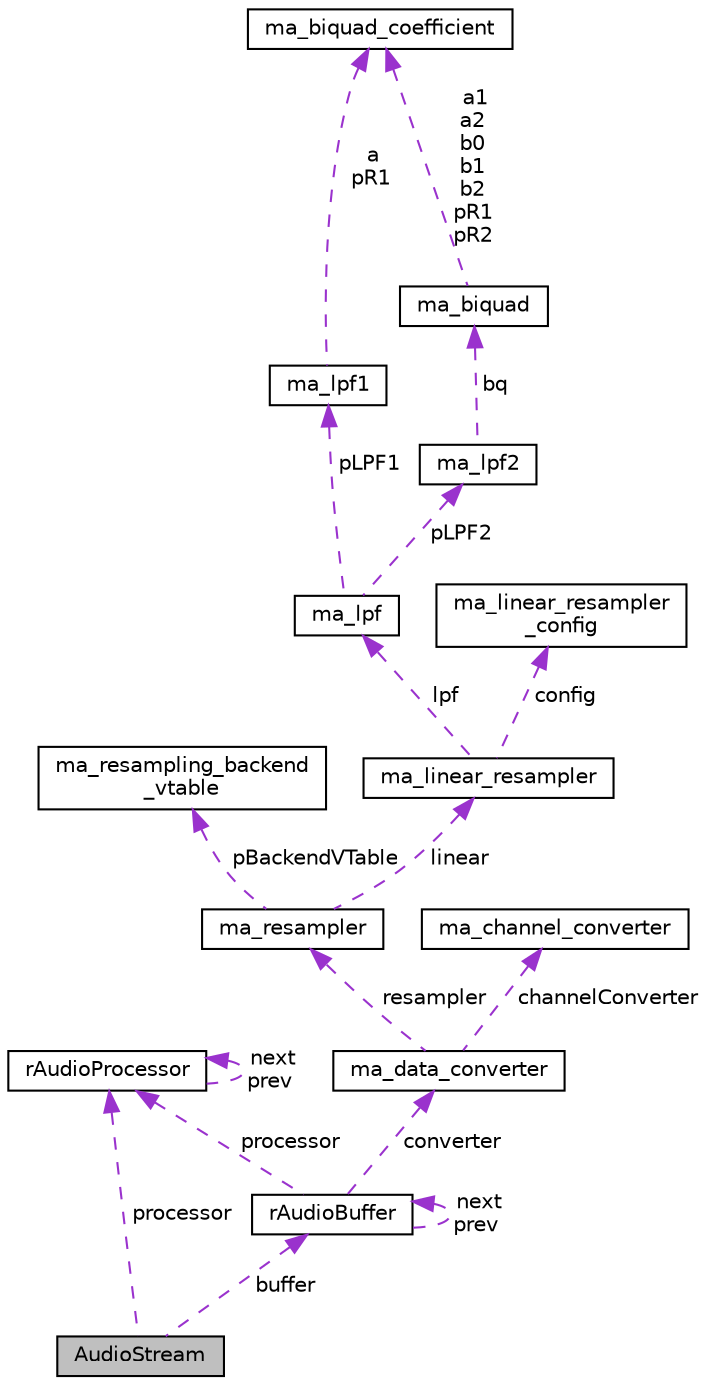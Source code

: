 digraph "AudioStream"
{
 // LATEX_PDF_SIZE
  edge [fontname="Helvetica",fontsize="10",labelfontname="Helvetica",labelfontsize="10"];
  node [fontname="Helvetica",fontsize="10",shape=record];
  Node1 [label="AudioStream",height=0.2,width=0.4,color="black", fillcolor="grey75", style="filled", fontcolor="black",tooltip=" "];
  Node2 -> Node1 [dir="back",color="darkorchid3",fontsize="10",style="dashed",label=" processor" ,fontname="Helvetica"];
  Node2 [label="rAudioProcessor",height=0.2,width=0.4,color="black", fillcolor="white", style="filled",URL="$structrAudioProcessor.html",tooltip=" "];
  Node2 -> Node2 [dir="back",color="darkorchid3",fontsize="10",style="dashed",label=" next\nprev" ,fontname="Helvetica"];
  Node3 -> Node1 [dir="back",color="darkorchid3",fontsize="10",style="dashed",label=" buffer" ,fontname="Helvetica"];
  Node3 [label="rAudioBuffer",height=0.2,width=0.4,color="black", fillcolor="white", style="filled",URL="$structrAudioBuffer.html",tooltip=" "];
  Node2 -> Node3 [dir="back",color="darkorchid3",fontsize="10",style="dashed",label=" processor" ,fontname="Helvetica"];
  Node4 -> Node3 [dir="back",color="darkorchid3",fontsize="10",style="dashed",label=" converter" ,fontname="Helvetica"];
  Node4 [label="ma_data_converter",height=0.2,width=0.4,color="black", fillcolor="white", style="filled",URL="$structma__data__converter.html",tooltip=" "];
  Node5 -> Node4 [dir="back",color="darkorchid3",fontsize="10",style="dashed",label=" resampler" ,fontname="Helvetica"];
  Node5 [label="ma_resampler",height=0.2,width=0.4,color="black", fillcolor="white", style="filled",URL="$structma__resampler.html",tooltip=" "];
  Node6 -> Node5 [dir="back",color="darkorchid3",fontsize="10",style="dashed",label=" pBackendVTable" ,fontname="Helvetica"];
  Node6 [label="ma_resampling_backend\l_vtable",height=0.2,width=0.4,color="black", fillcolor="white", style="filled",URL="$structma__resampling__backend__vtable.html",tooltip=" "];
  Node7 -> Node5 [dir="back",color="darkorchid3",fontsize="10",style="dashed",label=" linear" ,fontname="Helvetica"];
  Node7 [label="ma_linear_resampler",height=0.2,width=0.4,color="black", fillcolor="white", style="filled",URL="$structma__linear__resampler.html",tooltip=" "];
  Node8 -> Node7 [dir="back",color="darkorchid3",fontsize="10",style="dashed",label=" lpf" ,fontname="Helvetica"];
  Node8 [label="ma_lpf",height=0.2,width=0.4,color="black", fillcolor="white", style="filled",URL="$structma__lpf.html",tooltip=" "];
  Node9 -> Node8 [dir="back",color="darkorchid3",fontsize="10",style="dashed",label=" pLPF1" ,fontname="Helvetica"];
  Node9 [label="ma_lpf1",height=0.2,width=0.4,color="black", fillcolor="white", style="filled",URL="$structma__lpf1.html",tooltip=" "];
  Node10 -> Node9 [dir="back",color="darkorchid3",fontsize="10",style="dashed",label=" a\npR1" ,fontname="Helvetica"];
  Node10 [label="ma_biquad_coefficient",height=0.2,width=0.4,color="black", fillcolor="white", style="filled",URL="$unionma__biquad__coefficient.html",tooltip=" "];
  Node11 -> Node8 [dir="back",color="darkorchid3",fontsize="10",style="dashed",label=" pLPF2" ,fontname="Helvetica"];
  Node11 [label="ma_lpf2",height=0.2,width=0.4,color="black", fillcolor="white", style="filled",URL="$structma__lpf2.html",tooltip=" "];
  Node12 -> Node11 [dir="back",color="darkorchid3",fontsize="10",style="dashed",label=" bq" ,fontname="Helvetica"];
  Node12 [label="ma_biquad",height=0.2,width=0.4,color="black", fillcolor="white", style="filled",URL="$structma__biquad.html",tooltip=" "];
  Node10 -> Node12 [dir="back",color="darkorchid3",fontsize="10",style="dashed",label=" a1\na2\nb0\nb1\nb2\npR1\npR2" ,fontname="Helvetica"];
  Node13 -> Node7 [dir="back",color="darkorchid3",fontsize="10",style="dashed",label=" config" ,fontname="Helvetica"];
  Node13 [label="ma_linear_resampler\l_config",height=0.2,width=0.4,color="black", fillcolor="white", style="filled",URL="$structma__linear__resampler__config.html",tooltip=" "];
  Node14 -> Node4 [dir="back",color="darkorchid3",fontsize="10",style="dashed",label=" channelConverter" ,fontname="Helvetica"];
  Node14 [label="ma_channel_converter",height=0.2,width=0.4,color="black", fillcolor="white", style="filled",URL="$structma__channel__converter.html",tooltip=" "];
  Node3 -> Node3 [dir="back",color="darkorchid3",fontsize="10",style="dashed",label=" next\nprev" ,fontname="Helvetica"];
}

